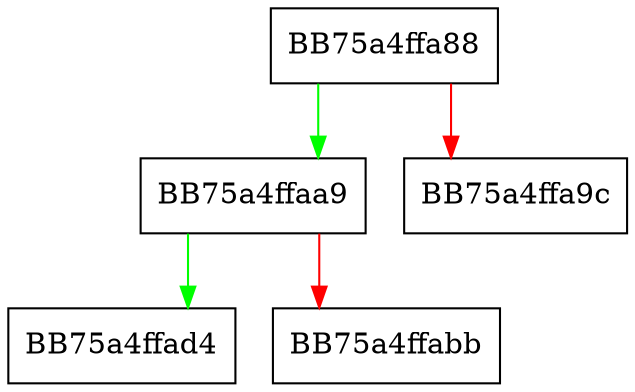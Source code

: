 digraph RegMultiply {
  node [shape="box"];
  graph [splines=ortho];
  BB75a4ffa88 -> BB75a4ffaa9 [color="green"];
  BB75a4ffa88 -> BB75a4ffa9c [color="red"];
  BB75a4ffaa9 -> BB75a4ffad4 [color="green"];
  BB75a4ffaa9 -> BB75a4ffabb [color="red"];
}